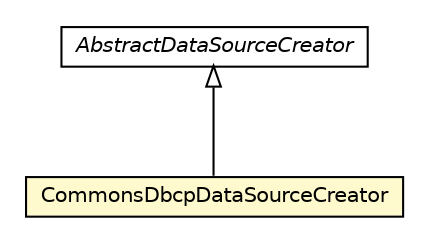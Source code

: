 #!/usr/local/bin/dot
#
# Class diagram 
# Generated by UMLGraph version R5_6_6-8-g8d7759 (http://www.umlgraph.org/)
#

digraph G {
	edge [fontname="Helvetica",fontsize=10,labelfontname="Helvetica",labelfontsize=10];
	node [fontname="Helvetica",fontsize=10,shape=plaintext];
	nodesep=0.25;
	ranksep=0.5;
	// org.dayatang.datasource4saas.dscreator.CommonsDbcpDataSourceCreator
	c30855 [label=<<table title="org.dayatang.datasource4saas.dscreator.CommonsDbcpDataSourceCreator" border="0" cellborder="1" cellspacing="0" cellpadding="2" port="p" bgcolor="lemonChiffon" href="./CommonsDbcpDataSourceCreator.html">
		<tr><td><table border="0" cellspacing="0" cellpadding="1">
<tr><td align="center" balign="center"> CommonsDbcpDataSourceCreator </td></tr>
		</table></td></tr>
		</table>>, URL="./CommonsDbcpDataSourceCreator.html", fontname="Helvetica", fontcolor="black", fontsize=10.0];
	// org.dayatang.datasource4saas.dscreator.AbstractDataSourceCreator
	c30857 [label=<<table title="org.dayatang.datasource4saas.dscreator.AbstractDataSourceCreator" border="0" cellborder="1" cellspacing="0" cellpadding="2" port="p" href="./AbstractDataSourceCreator.html">
		<tr><td><table border="0" cellspacing="0" cellpadding="1">
<tr><td align="center" balign="center"><font face="Helvetica-Oblique"> AbstractDataSourceCreator </font></td></tr>
		</table></td></tr>
		</table>>, URL="./AbstractDataSourceCreator.html", fontname="Helvetica", fontcolor="black", fontsize=10.0];
	//org.dayatang.datasource4saas.dscreator.CommonsDbcpDataSourceCreator extends org.dayatang.datasource4saas.dscreator.AbstractDataSourceCreator
	c30857:p -> c30855:p [dir=back,arrowtail=empty];
}

